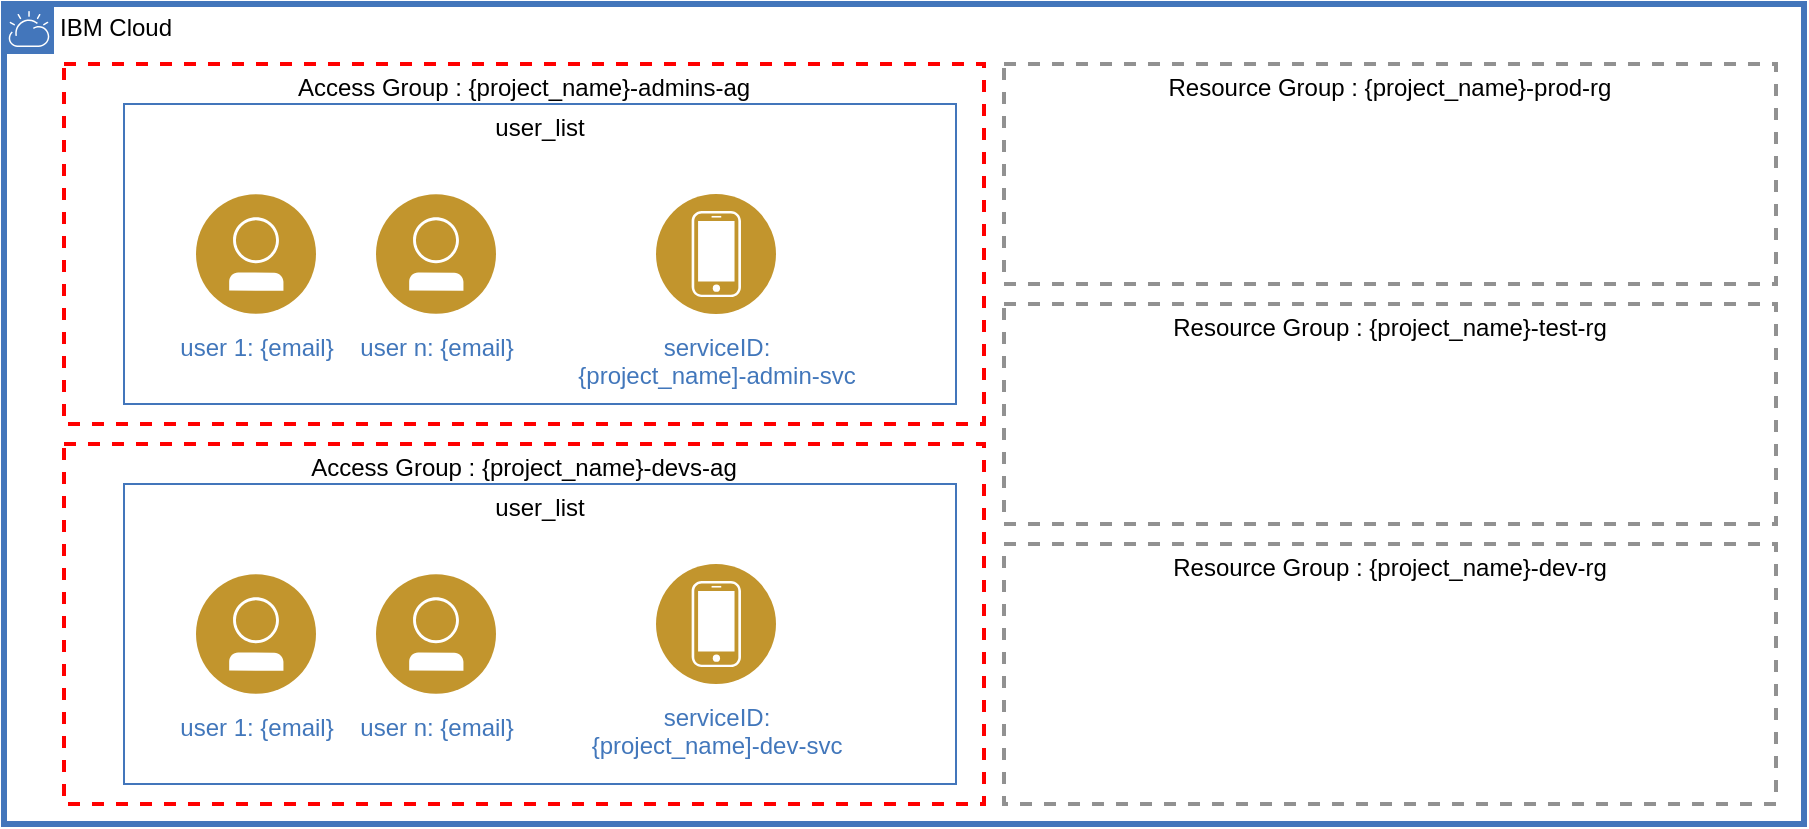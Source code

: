 <mxfile version="14.4.3" type="device"><diagram id="c5r8Vw3sJ-dQYCHcVOPS" name="iam-model"><mxGraphModel dx="1933" dy="788" grid="1" gridSize="10" guides="1" tooltips="1" connect="1" arrows="1" fold="1" page="1" pageScale="1" pageWidth="827" pageHeight="1169" math="0" shadow="0"><root><mxCell id="0"/><mxCell id="1" parent="0"/><mxCell id="LiJM7YJQ1VtnisWZVYQ7-1" value="IBM Cloud" style="shape=mxgraph.ibm.box;prType=cloud;fontStyle=0;verticalAlign=top;align=left;spacingLeft=32;spacingTop=4;fillColor=none;rounded=0;whiteSpace=wrap;html=1;strokeColor=#4376BB;strokeWidth=3;dashed=0;container=1;spacing=-4;collapsible=0;expand=0;recursiveResize=0;" vertex="1" parent="1"><mxGeometry x="-20" y="130" width="900" height="410" as="geometry"/></mxCell><mxCell id="LiJM7YJQ1VtnisWZVYQ7-3" value="Access Group : {project_name}-admins-ag" style="fontStyle=0;verticalAlign=top;align=center;spacingTop=-2;fillColor=none;rounded=0;whiteSpace=wrap;html=1;strokeColor=#FF0000;strokeWidth=2;dashed=1;container=1;collapsible=0;expand=0;recursiveResize=0;" vertex="1" parent="LiJM7YJQ1VtnisWZVYQ7-1"><mxGeometry x="30" y="30" width="460" height="180" as="geometry"/></mxCell><mxCell id="LiJM7YJQ1VtnisWZVYQ7-5" value="user_list" style="fontStyle=0;verticalAlign=top;align=center;spacingTop=-2;fillColor=none;rounded=0;whiteSpace=wrap;html=1;strokeColor=#4376BB;strokeWidth=1;dashed=0;container=1;collapsible=0;expand=0;recursiveResize=0;" vertex="1" parent="LiJM7YJQ1VtnisWZVYQ7-3"><mxGeometry x="30" y="20" width="416" height="150" as="geometry"/></mxCell><mxCell id="LiJM7YJQ1VtnisWZVYQ7-4" value="user 1: {email}" style="aspect=fixed;perimeter=ellipsePerimeter;html=1;align=center;shadow=0;dashed=0;fontColor=#4277BB;labelBackgroundColor=#ffffff;fontSize=12;spacingTop=3;image;image=img/lib/ibm/users/user.svg;" vertex="1" parent="LiJM7YJQ1VtnisWZVYQ7-5"><mxGeometry x="36" y="45" width="60" height="60" as="geometry"/></mxCell><mxCell id="LiJM7YJQ1VtnisWZVYQ7-6" value="user n: {email}" style="aspect=fixed;perimeter=ellipsePerimeter;html=1;align=center;shadow=0;dashed=0;fontColor=#4277BB;labelBackgroundColor=#ffffff;fontSize=12;spacingTop=3;image;image=img/lib/ibm/users/user.svg;" vertex="1" parent="LiJM7YJQ1VtnisWZVYQ7-5"><mxGeometry x="126" y="45" width="60" height="60" as="geometry"/></mxCell><mxCell id="LiJM7YJQ1VtnisWZVYQ7-26" value="serviceID: &lt;br&gt;{project_name]-admin-svc" style="aspect=fixed;perimeter=ellipsePerimeter;html=1;align=center;shadow=0;dashed=0;fontColor=#4277BB;labelBackgroundColor=#ffffff;fontSize=12;spacingTop=3;image;image=img/lib/ibm/users/device.svg;" vertex="1" parent="LiJM7YJQ1VtnisWZVYQ7-5"><mxGeometry x="266" y="45" width="60" height="60" as="geometry"/></mxCell><mxCell id="LiJM7YJQ1VtnisWZVYQ7-7" value="Access Group : {project_name}-devs-ag" style="fontStyle=0;verticalAlign=top;align=center;spacingTop=-2;fillColor=none;rounded=0;whiteSpace=wrap;html=1;strokeColor=#FF0000;strokeWidth=2;dashed=1;container=1;collapsible=0;expand=0;recursiveResize=0;" vertex="1" parent="LiJM7YJQ1VtnisWZVYQ7-1"><mxGeometry x="30" y="220" width="460" height="180" as="geometry"/></mxCell><mxCell id="LiJM7YJQ1VtnisWZVYQ7-8" value="user_list" style="fontStyle=0;verticalAlign=top;align=center;spacingTop=-2;fillColor=none;rounded=0;whiteSpace=wrap;html=1;strokeColor=#4376BB;strokeWidth=1;dashed=0;container=1;collapsible=0;expand=0;recursiveResize=0;" vertex="1" parent="LiJM7YJQ1VtnisWZVYQ7-7"><mxGeometry x="30" y="20" width="416" height="150" as="geometry"/></mxCell><mxCell id="LiJM7YJQ1VtnisWZVYQ7-9" value="user 1: {email}" style="aspect=fixed;perimeter=ellipsePerimeter;html=1;align=center;shadow=0;dashed=0;fontColor=#4277BB;labelBackgroundColor=#ffffff;fontSize=12;spacingTop=3;image;image=img/lib/ibm/users/user.svg;" vertex="1" parent="LiJM7YJQ1VtnisWZVYQ7-8"><mxGeometry x="36" y="45" width="60" height="60" as="geometry"/></mxCell><mxCell id="LiJM7YJQ1VtnisWZVYQ7-10" value="user n: {email}" style="aspect=fixed;perimeter=ellipsePerimeter;html=1;align=center;shadow=0;dashed=0;fontColor=#4277BB;labelBackgroundColor=#ffffff;fontSize=12;spacingTop=3;image;image=img/lib/ibm/users/user.svg;" vertex="1" parent="LiJM7YJQ1VtnisWZVYQ7-8"><mxGeometry x="126" y="45" width="60" height="60" as="geometry"/></mxCell><mxCell id="LiJM7YJQ1VtnisWZVYQ7-36" value="serviceID: &lt;br&gt;{project_name]-dev-svc" style="aspect=fixed;perimeter=ellipsePerimeter;html=1;align=center;shadow=0;dashed=0;fontColor=#4277BB;labelBackgroundColor=#ffffff;fontSize=12;spacingTop=3;image;image=img/lib/ibm/users/device.svg;" vertex="1" parent="LiJM7YJQ1VtnisWZVYQ7-8"><mxGeometry x="266" y="40" width="60" height="60" as="geometry"/></mxCell><mxCell id="LiJM7YJQ1VtnisWZVYQ7-2" value="Resource Group : {project_name}-prod-rg" style="fontStyle=0;verticalAlign=top;align=center;spacingTop=-2;fillColor=none;rounded=0;whiteSpace=wrap;html=1;strokeColor=#919191;strokeWidth=2;dashed=1;container=1;collapsible=0;expand=0;recursiveResize=0;" vertex="1" parent="LiJM7YJQ1VtnisWZVYQ7-1"><mxGeometry x="500" y="30" width="386" height="110" as="geometry"/></mxCell><mxCell id="LiJM7YJQ1VtnisWZVYQ7-28" value="Resource Group : {project_name}-test-rg" style="fontStyle=0;verticalAlign=top;align=center;spacingTop=-2;fillColor=none;rounded=0;whiteSpace=wrap;html=1;strokeColor=#919191;strokeWidth=2;dashed=1;container=1;collapsible=0;expand=0;recursiveResize=0;" vertex="1" parent="LiJM7YJQ1VtnisWZVYQ7-1"><mxGeometry x="500" y="150" width="386" height="110" as="geometry"/></mxCell><mxCell id="LiJM7YJQ1VtnisWZVYQ7-30" value="Resource Group : {project_name}-dev-rg" style="fontStyle=0;verticalAlign=top;align=center;spacingTop=-2;fillColor=none;rounded=0;whiteSpace=wrap;html=1;strokeColor=#919191;strokeWidth=2;dashed=1;container=1;collapsible=0;expand=0;recursiveResize=0;" vertex="1" parent="LiJM7YJQ1VtnisWZVYQ7-1"><mxGeometry x="500" y="270" width="386" height="130" as="geometry"/></mxCell></root></mxGraphModel></diagram></mxfile>